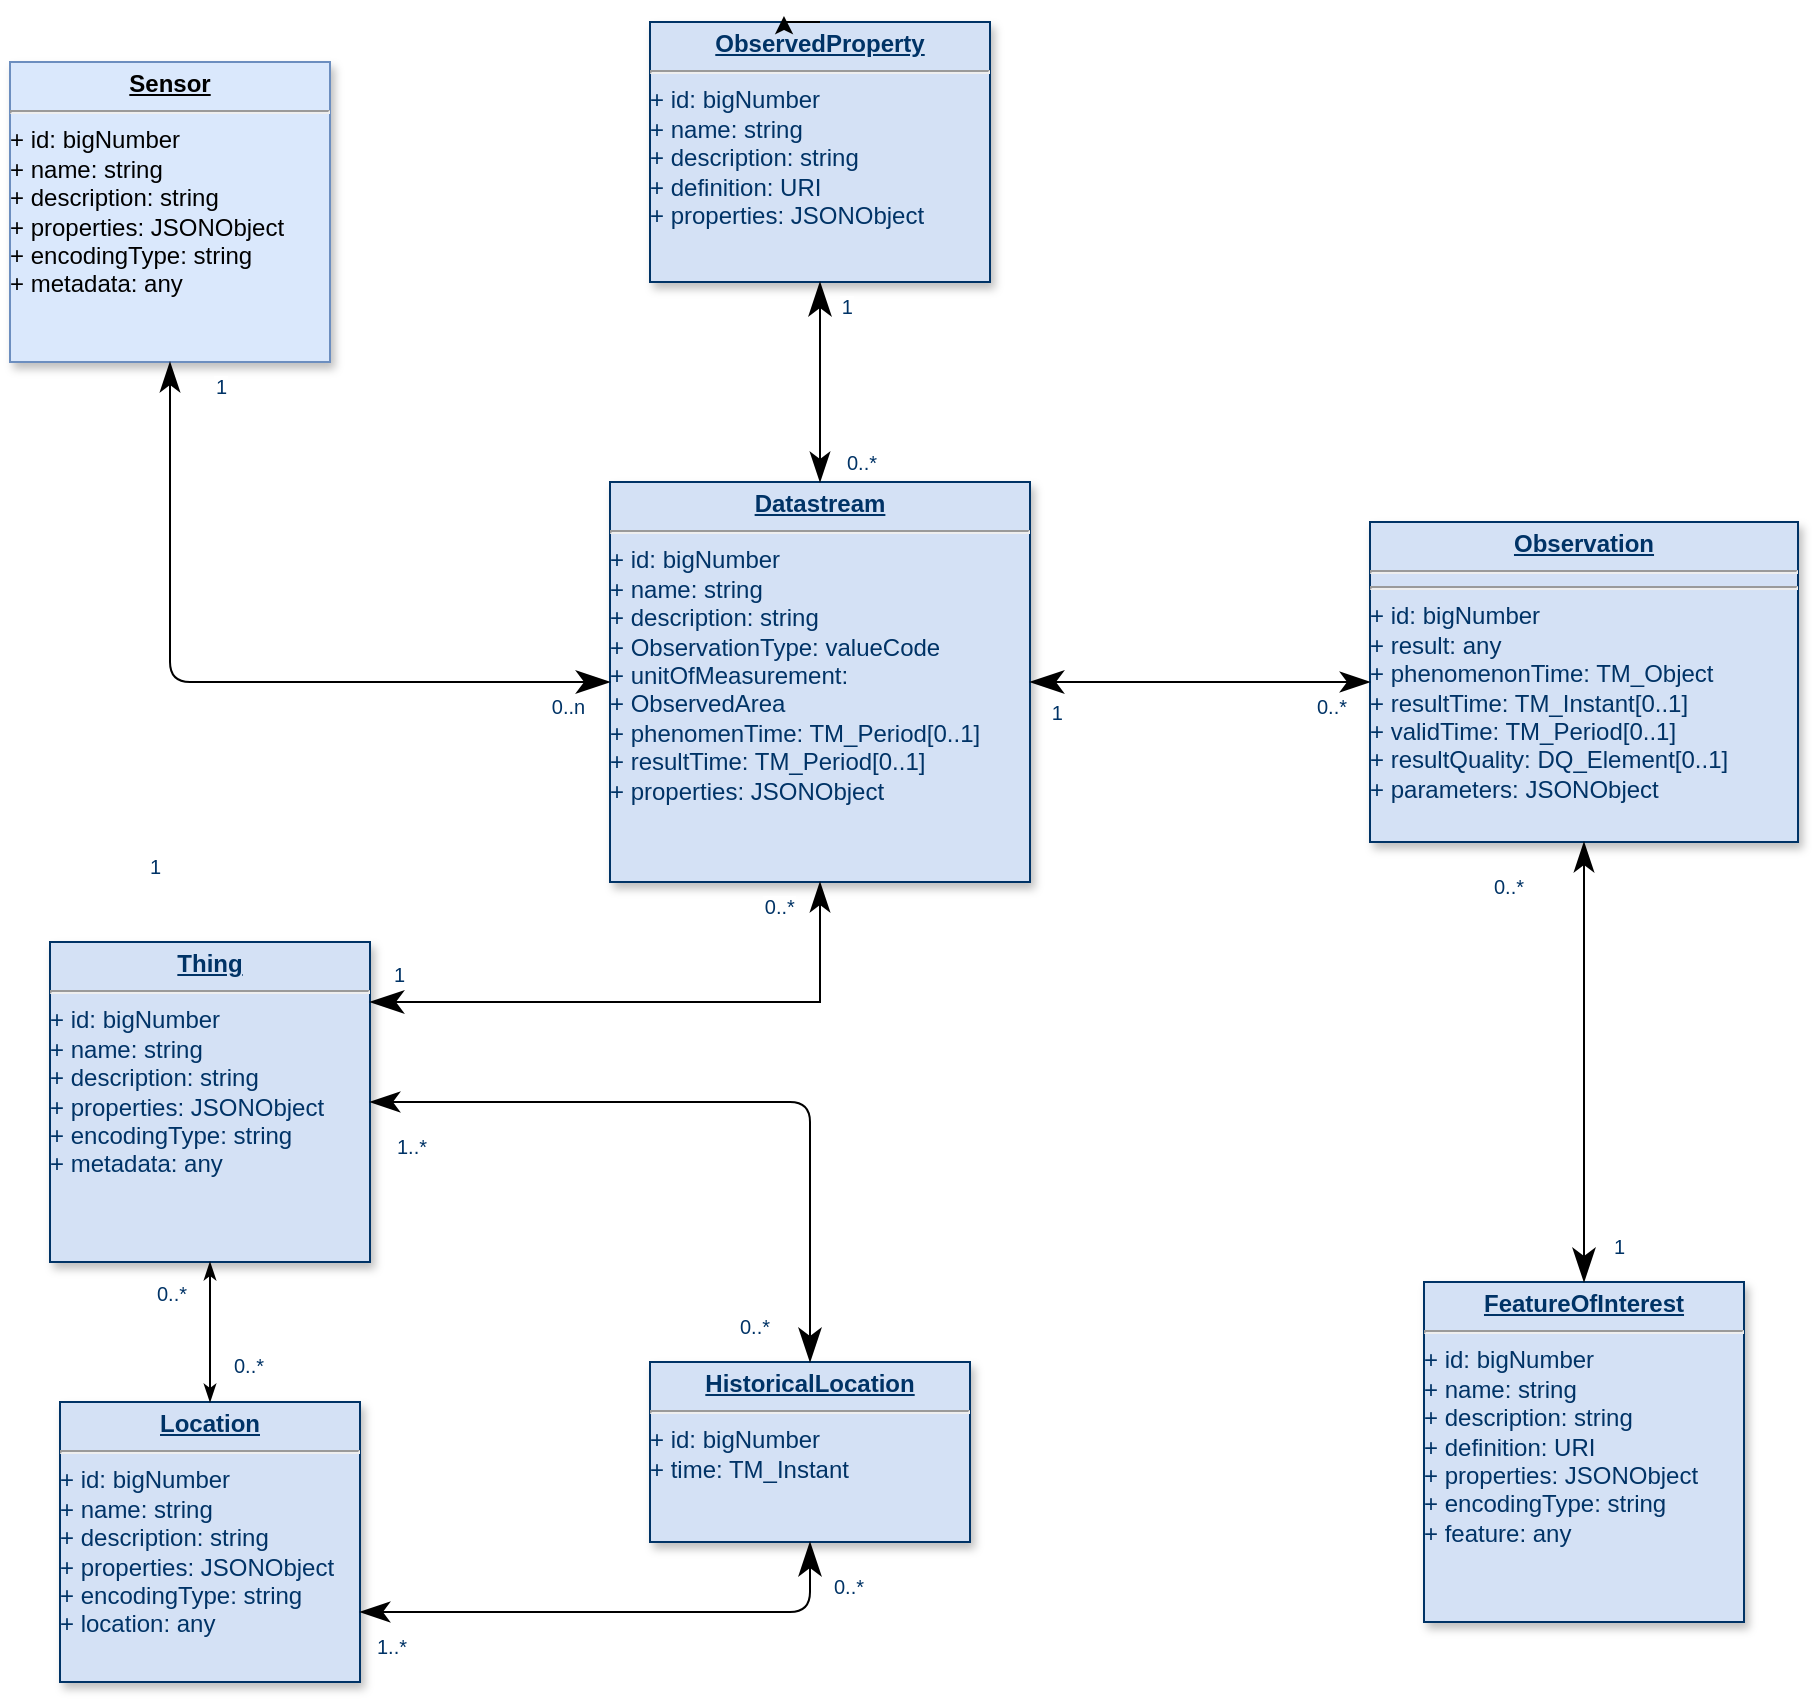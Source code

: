 <mxfile version="20.8.17" type="github">
  <diagram name="Page-1" id="efa7a0a1-bf9b-a30e-e6df-94a7791c09e9">
    <mxGraphModel dx="1106" dy="986" grid="1" gridSize="10" guides="1" tooltips="1" connect="1" arrows="1" fold="1" page="1" pageScale="1" pageWidth="826" pageHeight="1169" background="none" math="0" shadow="0">
      <root>
        <mxCell id="0" />
        <mxCell id="1" parent="0" />
        <mxCell id="22" value="&lt;p style=&quot;margin: 0px; margin-top: 4px; text-align: center; text-decoration: underline;&quot;&gt;&lt;strong&gt;Observation&lt;/strong&gt;&lt;/p&gt;&lt;hr&gt;&lt;hr&gt;&lt;div&gt;+ id: bigNumber&lt;/div&gt;&lt;div&gt;+ result: any&lt;/div&gt;&lt;div&gt;+ phenomenonTime: TM_Object&lt;/div&gt;&lt;div&gt;+ resultTime: TM_Instant[0..1]&lt;/div&gt;&lt;div&gt;+ validTime: TM_Period[0..1]&lt;/div&gt;&lt;div&gt;+ resultQuality: DQ_Element[0..1]&lt;/div&gt;&lt;div&gt;+ parameters: JSONObject&lt;/div&gt;" style="verticalAlign=top;align=left;overflow=fill;fontSize=12;fontFamily=Helvetica;html=1;strokeColor=#003366;shadow=1;fillColor=#D4E1F5;fontColor=#003366" parent="1" vertex="1">
          <mxGeometry x="720" y="270" width="214" height="160" as="geometry" />
        </mxCell>
        <mxCell id="23" value="&lt;p style=&quot;margin: 0px; margin-top: 4px; text-align: center; text-decoration: underline;&quot;&gt;&lt;strong&gt;ObservedProperty&lt;/strong&gt;&lt;/p&gt;&lt;hr&gt;&lt;div&gt;+ id: bigNumber&lt;/div&gt;&lt;div&gt;+ name: string&lt;br&gt;&lt;/div&gt;&lt;div&gt;+ description: string&lt;/div&gt;&lt;div&gt;+ definition: URI&lt;/div&gt;&lt;div&gt;+ properties: JSONObject&lt;br&gt;&lt;/div&gt;" style="verticalAlign=top;align=left;overflow=fill;fontSize=12;fontFamily=Helvetica;html=1;strokeColor=#003366;shadow=1;fillColor=#D4E1F5;fontColor=#003366" parent="1" vertex="1">
          <mxGeometry x="360" y="20" width="170" height="130" as="geometry" />
        </mxCell>
        <mxCell id="24" value="&lt;p style=&quot;margin: 0px; margin-top: 4px; text-align: center; text-decoration: underline;&quot;&gt;&lt;strong&gt;Sensor&lt;/strong&gt;&lt;/p&gt;&lt;hr&gt;&lt;div&gt;+ id: bigNumber&lt;/div&gt;&lt;div&gt;+ name: string&lt;br&gt;&lt;/div&gt;&lt;div&gt;+ description: string&lt;/div&gt;&lt;div&gt;+ properties: JSONObject&lt;br&gt;&lt;/div&gt;&lt;div&gt;+ encodingType: string&lt;/div&gt;+ metadata: any" style="verticalAlign=top;align=left;overflow=fill;fontSize=12;fontFamily=Helvetica;html=1;strokeColor=#6c8ebf;shadow=1;fillColor=#dae8fc;labelBorderColor=none;" parent="1" vertex="1">
          <mxGeometry x="40.0" y="40.0" width="160" height="150" as="geometry" />
        </mxCell>
        <mxCell id="26" value="&lt;p style=&quot;margin: 0px; margin-top: 4px; text-align: center; text-decoration: underline;&quot;&gt;&lt;strong&gt;FeatureOfInterest&lt;/strong&gt;&lt;/p&gt;&lt;hr&gt;&lt;div&gt;+ id: bigNumber&lt;/div&gt;&lt;div&gt;+ name: string&lt;br&gt;&lt;/div&gt;&lt;div&gt;+ description: string&lt;/div&gt;&lt;div&gt;+ definition: URI&lt;/div&gt;&lt;div&gt;+ properties: JSONObject&lt;/div&gt;&lt;div&gt;&lt;div&gt;+ encodingType: string&lt;/div&gt;+ feature: any&lt;/div&gt;" style="verticalAlign=top;align=left;overflow=fill;fontSize=12;fontFamily=Helvetica;html=1;strokeColor=#003366;shadow=1;fillColor=#D4E1F5;fontColor=#003366" parent="1" vertex="1">
          <mxGeometry x="747" y="650" width="160" height="170" as="geometry" />
        </mxCell>
        <mxCell id="28" value="&lt;p style=&quot;margin: 0px; margin-top: 4px; text-align: center; text-decoration: underline;&quot;&gt;&lt;strong&gt;Location&lt;/strong&gt;&lt;/p&gt;&lt;hr&gt;&lt;div&gt;+ id: bigNumber&lt;/div&gt;&lt;div&gt;+ name: string&lt;br&gt;&lt;/div&gt;&lt;div&gt;+ description: string&lt;/div&gt;&lt;div&gt;+ properties: JSONObject&lt;br&gt;&lt;/div&gt;&lt;div&gt;+ encodingType: string&lt;/div&gt;+ location: any" style="verticalAlign=top;align=left;overflow=fill;fontSize=12;fontFamily=Helvetica;html=1;strokeColor=#003366;shadow=1;fillColor=#D4E1F5;fontColor=#003366" parent="1" vertex="1">
          <mxGeometry x="65" y="710" width="150" height="140" as="geometry" />
        </mxCell>
        <mxCell id="29" value="&lt;p style=&quot;margin: 0px; margin-top: 4px; text-align: center; text-decoration: underline;&quot;&gt;&lt;strong&gt;Datastream&lt;/strong&gt;&lt;/p&gt;&lt;hr&gt;&lt;div&gt;+ id: bigNumber&lt;/div&gt;&lt;div&gt;+ name: string&lt;br&gt;&lt;/div&gt;&lt;div&gt;+ description: string&lt;/div&gt;&lt;div&gt;+ ObservationType: valueCode&lt;/div&gt;&lt;div&gt;+ unitOfMeasurement:&lt;/div&gt;&lt;div&gt;+ ObservedArea&lt;br&gt;&lt;/div&gt;&lt;div&gt;+ phenomenTime: TM_Period[0..1]&lt;/div&gt;&lt;div&gt;+ resultTime: TM_Period[0..1]&lt;/div&gt;&lt;div&gt;+ properties: JSONObject&lt;/div&gt;" style="verticalAlign=top;align=left;overflow=fill;fontSize=12;fontFamily=Helvetica;html=1;strokeColor=#003366;shadow=1;fillColor=#D4E1F5;fontColor=#003366" parent="1" vertex="1">
          <mxGeometry x="340" y="250" width="210" height="200" as="geometry" />
        </mxCell>
        <mxCell id="33" value="&lt;p style=&quot;margin: 0px; margin-top: 4px; text-align: center; text-decoration: underline;&quot;&gt;&lt;strong&gt;HistoricalLocation&lt;/strong&gt;&lt;/p&gt;&lt;hr&gt;&lt;div&gt;+ id: bigNumber&lt;/div&gt;+ time: TM_Instant" style="verticalAlign=top;align=left;overflow=fill;fontSize=12;fontFamily=Helvetica;html=1;strokeColor=#003366;shadow=1;fillColor=#D4E1F5;fontColor=#003366" parent="1" vertex="1">
          <mxGeometry x="360" y="690.0" width="160" height="90" as="geometry" />
        </mxCell>
        <mxCell id="34" value="&lt;p style=&quot;margin: 0px ; margin-top: 4px ; text-align: center ; text-decoration: underline&quot;&gt;&lt;strong&gt;Thing&lt;/strong&gt;&lt;/p&gt;&lt;hr&gt;&lt;div&gt;+ id: bigNumber&lt;/div&gt;&lt;div&gt;+ name: string&lt;br&gt;&lt;/div&gt;&lt;div&gt;+ description: string&lt;/div&gt;&lt;div&gt;+ properties: JSONObject&lt;br&gt;&lt;/div&gt;&lt;div&gt;+ encodingType: string&lt;/div&gt;+ metadata: any" style="verticalAlign=top;align=left;overflow=fill;fontSize=12;fontFamily=Helvetica;html=1;strokeColor=#003366;shadow=1;fillColor=#D4E1F5;fontColor=#003366" parent="1" vertex="1">
          <mxGeometry x="60" y="480" width="160" height="160" as="geometry" />
        </mxCell>
        <mxCell id="48" value="" style="endArrow=classicThin;endSize=12;startArrow=classicThin;startSize=14;startFill=1;edgeStyle=orthogonalEdgeStyle;exitX=1;exitY=0.5;rounded=0;endFill=1;exitDx=0;exitDy=0;" parent="1" source="29" target="22" edge="1">
          <mxGeometry x="769.36" y="450" as="geometry">
            <mxPoint x="769.36" y="450" as="sourcePoint" />
            <mxPoint x="929.36" y="450" as="targetPoint" />
          </mxGeometry>
        </mxCell>
        <mxCell id="49" value="1" style="resizable=0;align=left;verticalAlign=top;labelBackgroundColor=#ffffff;fontSize=10;strokeColor=#003366;shadow=1;fillColor=#D4E1F5;fontColor=#003366" parent="48" connectable="0" vertex="1">
          <mxGeometry x="-1" relative="1" as="geometry">
            <mxPoint x="8.92" y="3.04" as="offset" />
          </mxGeometry>
        </mxCell>
        <mxCell id="50" value="0..*" style="resizable=0;align=right;verticalAlign=top;labelBackgroundColor=#ffffff;fontSize=10;strokeColor=#003366;shadow=1;fillColor=#D4E1F5;fontColor=#003366" parent="48" connectable="0" vertex="1">
          <mxGeometry x="1" relative="1" as="geometry">
            <mxPoint x="-10" as="offset" />
          </mxGeometry>
        </mxCell>
        <mxCell id="bR1a0VQFYlHCWtVmemlt-122" value="1" style="resizable=0;align=left;verticalAlign=top;labelBackgroundColor=#ffffff;fontSize=10;strokeColor=#003366;shadow=1;fillColor=#D4E1F5;fontColor=#003366" connectable="0" vertex="1" parent="48">
          <mxGeometry x="-1" relative="1" as="geometry">
            <mxPoint x="290" y="270" as="offset" />
          </mxGeometry>
        </mxCell>
        <mxCell id="51" value="" style="endArrow=classicThin;endSize=12;startArrow=classicThin;startSize=14;startFill=1;edgeStyle=orthogonalEdgeStyle;endFill=1;" parent="1" source="23" target="29" edge="1">
          <mxGeometry x="389.36" y="350" as="geometry">
            <mxPoint x="389.36" y="350" as="sourcePoint" />
            <mxPoint x="549.36" y="350" as="targetPoint" />
          </mxGeometry>
        </mxCell>
        <mxCell id="52" value="1" style="resizable=0;align=left;verticalAlign=top;labelBackgroundColor=#ffffff;fontSize=10;strokeColor=#003366;shadow=1;fillColor=#D4E1F5;fontColor=#003366" parent="51" connectable="0" vertex="1">
          <mxGeometry x="-1" relative="1" as="geometry">
            <mxPoint x="8.92" as="offset" />
          </mxGeometry>
        </mxCell>
        <mxCell id="53" value="0..*" style="resizable=0;align=right;verticalAlign=top;labelBackgroundColor=#ffffff;fontSize=10;strokeColor=#003366;shadow=1;fillColor=#D4E1F5;fontColor=#003366" parent="51" connectable="0" vertex="1">
          <mxGeometry x="1" relative="1" as="geometry">
            <mxPoint x="30" y="-22" as="offset" />
          </mxGeometry>
        </mxCell>
        <mxCell id="54" value="" style="endArrow=classicThin;endSize=12;startArrow=classicThin;startSize=14;startFill=1;edgeStyle=orthogonalEdgeStyle;exitX=0.5;exitY=0;rounded=0;endFill=1;exitDx=0;exitDy=0;" parent="1" source="26" target="22" edge="1">
          <mxGeometry x="1209.36" y="170" as="geometry">
            <mxPoint x="1209.36" y="170" as="sourcePoint" />
            <mxPoint x="1369.36" y="170" as="targetPoint" />
          </mxGeometry>
        </mxCell>
        <mxCell id="55" value="0..*" style="resizable=0;align=left;verticalAlign=top;labelBackgroundColor=#ffffff;fontSize=10;strokeColor=#003366;shadow=1;fillColor=#D4E1F5;fontColor=#003366" parent="54" connectable="0" vertex="1">
          <mxGeometry x="-1" relative="1" as="geometry">
            <mxPoint x="-47" y="-210" as="offset" />
          </mxGeometry>
        </mxCell>
        <mxCell id="56" value="1" style="resizable=0;align=right;verticalAlign=top;labelBackgroundColor=#ffffff;fontSize=10;strokeColor=#003366;shadow=1;fillColor=#D4E1F5;fontColor=#003366" parent="54" connectable="0" vertex="1">
          <mxGeometry x="1" relative="1" as="geometry">
            <mxPoint x="-710" as="offset" />
          </mxGeometry>
        </mxCell>
        <mxCell id="63" value="" style="endArrow=classicThin;endSize=12;startArrow=classicThin;startSize=14;startFill=1;edgeStyle=orthogonalEdgeStyle;entryX=1;entryY=0.5;entryDx=0;entryDy=0;exitX=0.5;exitY=0;exitDx=0;exitDy=0;endFill=1;" parent="1" source="33" target="34" edge="1">
          <mxGeometry x="479.36" y="790" as="geometry">
            <mxPoint x="479.36" y="790" as="sourcePoint" />
            <mxPoint x="639.36" y="790" as="targetPoint" />
          </mxGeometry>
        </mxCell>
        <mxCell id="64" value="0..*&#xa;" style="resizable=0;align=left;verticalAlign=top;labelBackgroundColor=#ffffff;fontSize=10;strokeColor=#003366;shadow=1;fillColor=#D4E1F5;fontColor=#003366" parent="63" connectable="0" vertex="1">
          <mxGeometry x="-1" relative="1" as="geometry">
            <mxPoint x="-37" y="-30" as="offset" />
          </mxGeometry>
        </mxCell>
        <mxCell id="65" value="1..*&#xa;" style="resizable=0;align=right;verticalAlign=top;labelBackgroundColor=#ffffff;fontSize=10;strokeColor=#003366;shadow=1;fillColor=#D4E1F5;fontColor=#003366" parent="63" connectable="0" vertex="1">
          <mxGeometry x="1" relative="1" as="geometry">
            <mxPoint x="30" y="10" as="offset" />
          </mxGeometry>
        </mxCell>
        <mxCell id="72" value="" style="endArrow=classicThin;endSize=12;startArrow=classicThin;startSize=14;startFill=1;edgeStyle=orthogonalEdgeStyle;entryX=0.5;entryY=1;rounded=0;endFill=1;entryDx=0;entryDy=0;" parent="1" source="34" target="29" edge="1">
          <mxGeometry x="419.36" y="820" as="geometry">
            <mxPoint x="419.36" y="820" as="sourcePoint" />
            <mxPoint x="579.36" y="820" as="targetPoint" />
            <Array as="points">
              <mxPoint x="150" y="510" />
              <mxPoint x="445" y="510" />
            </Array>
          </mxGeometry>
        </mxCell>
        <mxCell id="73" value="1" style="resizable=0;align=left;verticalAlign=top;labelBackgroundColor=#ffffff;fontSize=10;strokeColor=#003366;shadow=1;fillColor=#D4E1F5;fontColor=#003366" parent="72" connectable="0" vertex="1">
          <mxGeometry x="-1" relative="1" as="geometry">
            <mxPoint x="10" y="-26.16" as="offset" />
          </mxGeometry>
        </mxCell>
        <mxCell id="74" value="0..*" style="resizable=0;align=right;verticalAlign=top;labelBackgroundColor=#ffffff;fontSize=10;strokeColor=#003366;shadow=1;fillColor=#D4E1F5;fontColor=#003366" parent="72" connectable="0" vertex="1">
          <mxGeometry x="1" relative="1" as="geometry">
            <mxPoint x="-11.08" as="offset" />
          </mxGeometry>
        </mxCell>
        <mxCell id="99" value="" style="endArrow=classicThin;endSize=12;startArrow=classicThin;startSize=14;startFill=1;edgeStyle=orthogonalEdgeStyle;endFill=1;" parent="1" source="29" target="24" edge="1">
          <mxGeometry x="369.36" y="360" as="geometry">
            <mxPoint x="369.36" y="360" as="sourcePoint" />
            <mxPoint x="529.36" y="360" as="targetPoint" />
            <Array as="points" />
          </mxGeometry>
        </mxCell>
        <mxCell id="100" value="0..n" style="resizable=0;align=left;verticalAlign=top;labelBackgroundColor=#ffffff;fontSize=10;strokeColor=#003366;shadow=1;fillColor=#D4E1F5;fontColor=#003366" parent="99" connectable="0" vertex="1">
          <mxGeometry x="-1" relative="1" as="geometry">
            <mxPoint x="-31.08" as="offset" />
          </mxGeometry>
        </mxCell>
        <mxCell id="101" value="1" style="resizable=0;align=right;verticalAlign=top;labelBackgroundColor=#ffffff;fontSize=10;strokeColor=#003366;shadow=1;fillColor=#D4E1F5;fontColor=#003366" parent="99" connectable="0" vertex="1">
          <mxGeometry x="1" relative="1" as="geometry">
            <mxPoint x="30" as="offset" />
          </mxGeometry>
        </mxCell>
        <mxCell id="107" value="" style="endArrow=classicThin;edgeStyle=orthogonalEdgeStyle;startArrow=classicThin;startFill=1;endFill=1;" parent="1" source="28" target="34" edge="1">
          <mxGeometry x="190" y="950" as="geometry">
            <mxPoint x="190" y="950" as="sourcePoint" />
            <mxPoint x="350" y="950" as="targetPoint" />
          </mxGeometry>
        </mxCell>
        <mxCell id="108" value="0..*" style="resizable=0;align=left;verticalAlign=bottom;labelBackgroundColor=#ffffff;fontSize=10;strokeColor=#003366;shadow=1;fillColor=#D4E1F5;fontColor=#003366" parent="107" connectable="0" vertex="1">
          <mxGeometry x="-1" relative="1" as="geometry">
            <mxPoint x="10" y="-10" as="offset" />
          </mxGeometry>
        </mxCell>
        <mxCell id="109" value="0..*" style="resizable=0;align=right;verticalAlign=bottom;labelBackgroundColor=#ffffff;fontSize=10;strokeColor=#003366;shadow=1;fillColor=#D4E1F5;fontColor=#003366" parent="107" connectable="0" vertex="1">
          <mxGeometry x="1" relative="1" as="geometry">
            <mxPoint x="-10" y="23.84" as="offset" />
          </mxGeometry>
        </mxCell>
        <mxCell id="bR1a0VQFYlHCWtVmemlt-114" style="edgeStyle=orthogonalEdgeStyle;rounded=0;orthogonalLoop=1;jettySize=auto;html=1;exitX=0.5;exitY=0;exitDx=0;exitDy=0;entryX=0.394;entryY=-0.023;entryDx=0;entryDy=0;entryPerimeter=0;" edge="1" parent="1" source="23" target="23">
          <mxGeometry relative="1" as="geometry" />
        </mxCell>
        <mxCell id="bR1a0VQFYlHCWtVmemlt-119" value="" style="endArrow=classicThin;endSize=12;startArrow=classicThin;startSize=14;startFill=1;edgeStyle=orthogonalEdgeStyle;entryX=1;entryY=0.75;entryDx=0;entryDy=0;exitX=0.5;exitY=1;exitDx=0;exitDy=0;endFill=1;" edge="1" parent="1" source="33" target="28">
          <mxGeometry x="349.36" y="920.0" as="geometry">
            <mxPoint x="310" y="820" as="sourcePoint" />
            <mxPoint x="90" y="690.0" as="targetPoint" />
          </mxGeometry>
        </mxCell>
        <mxCell id="bR1a0VQFYlHCWtVmemlt-120" value="0..*&#xa;" style="resizable=0;align=left;verticalAlign=top;labelBackgroundColor=#ffffff;fontSize=10;strokeColor=#003366;shadow=1;fillColor=#D4E1F5;fontColor=#003366" connectable="0" vertex="1" parent="bR1a0VQFYlHCWtVmemlt-119">
          <mxGeometry x="-1" relative="1" as="geometry">
            <mxPoint x="10" y="10" as="offset" />
          </mxGeometry>
        </mxCell>
        <mxCell id="bR1a0VQFYlHCWtVmemlt-121" value="1..*" style="resizable=0;align=right;verticalAlign=top;labelBackgroundColor=#ffffff;fontSize=10;strokeColor=#003366;shadow=1;fillColor=#D4E1F5;fontColor=#003366" connectable="0" vertex="1" parent="bR1a0VQFYlHCWtVmemlt-119">
          <mxGeometry x="1" relative="1" as="geometry">
            <mxPoint x="25" y="5" as="offset" />
          </mxGeometry>
        </mxCell>
      </root>
    </mxGraphModel>
  </diagram>
</mxfile>
